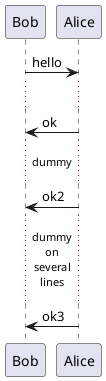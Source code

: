 {
  "sha1": "ro796czkppqlawyf391of4nm7a28e2c",
  "insertion": {
    "when": "2024-06-04T17:28:44.068Z",
    "user": "plantuml@gmail.com"
  }
}
@startuml

Bob -> Alice : hello
...
Alice -> Bob : ok
...dummy...
Alice -> Bob : ok2
...dummy\non\nseveral\nlines...
Alice -> Bob : ok3
@enduml
